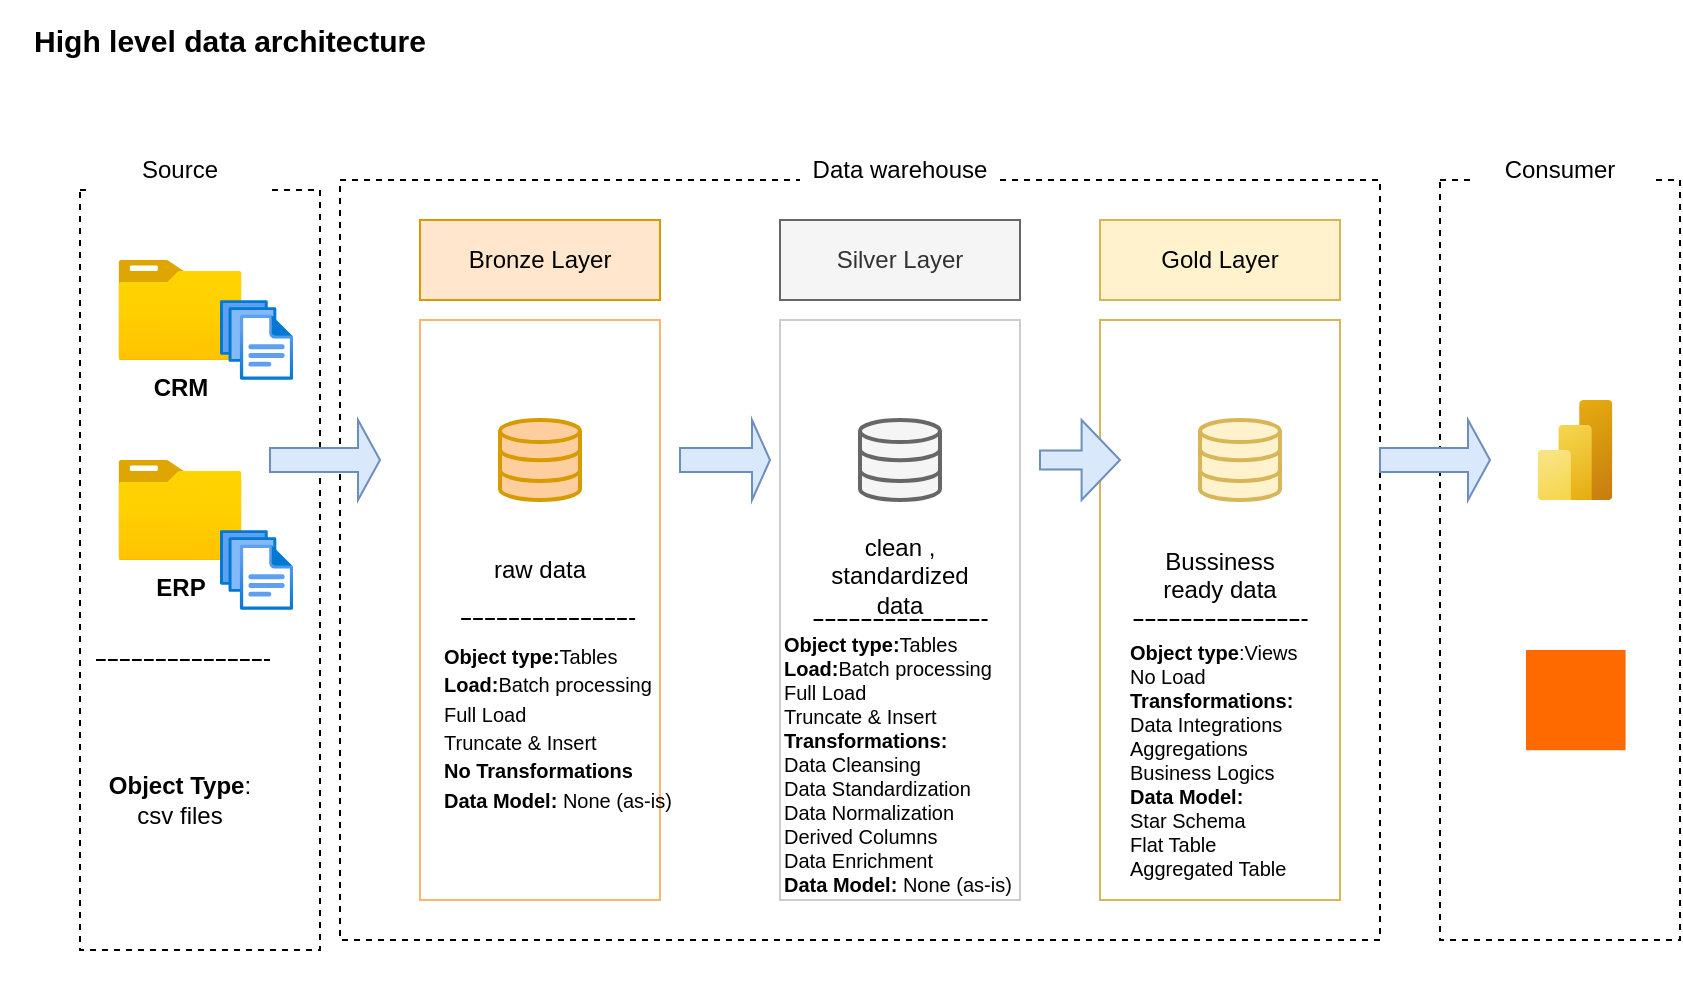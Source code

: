 <mxfile version="27.0.9">
  <diagram name="Page-1" id="2sFkyg8ZTUHlAqek48I9">
    <mxGraphModel dx="1158" dy="696" grid="1" gridSize="10" guides="1" tooltips="1" connect="1" arrows="1" fold="1" page="1" pageScale="1" pageWidth="850" pageHeight="1100" math="0" shadow="0">
      <root>
        <mxCell id="0" />
        <mxCell id="1" parent="0" />
        <mxCell id="rY8jB77WZfP0EvoolgEp-1" value="&lt;b&gt;&lt;font style=&quot;font-size: 15px;&quot;&gt;High level data architecture&lt;/font&gt;&lt;/b&gt;" style="text;html=1;align=center;verticalAlign=middle;whiteSpace=wrap;rounded=0;" vertex="1" parent="1">
          <mxGeometry y="10" width="230" height="40" as="geometry" />
        </mxCell>
        <mxCell id="rY8jB77WZfP0EvoolgEp-2" value="" style="rounded=0;whiteSpace=wrap;html=1;fillColor=none;dashed=1;fontColor=light-dark(#808080,#EDEDED);" vertex="1" parent="1">
          <mxGeometry x="40" y="105" width="120" height="380" as="geometry" />
        </mxCell>
        <mxCell id="rY8jB77WZfP0EvoolgEp-3" value="" style="rounded=0;whiteSpace=wrap;html=1;fillColor=none;dashed=1;fontColor=light-dark(#4f4f4f, #ededed);" vertex="1" parent="1">
          <mxGeometry x="170" y="100" width="520" height="380" as="geometry" />
        </mxCell>
        <mxCell id="rY8jB77WZfP0EvoolgEp-4" value="" style="rounded=0;whiteSpace=wrap;html=1;fillColor=none;dashed=1;fontColor=#808080;" vertex="1" parent="1">
          <mxGeometry x="720" y="100" width="120" height="380" as="geometry" />
        </mxCell>
        <mxCell id="rY8jB77WZfP0EvoolgEp-6" value="Source" style="rounded=0;whiteSpace=wrap;html=1;strokeColor=none;" vertex="1" parent="1">
          <mxGeometry x="45" y="80" width="90" height="30" as="geometry" />
        </mxCell>
        <mxCell id="rY8jB77WZfP0EvoolgEp-7" value="Data warehouse" style="rounded=0;whiteSpace=wrap;html=1;strokeColor=none;fontSize=12;" vertex="1" parent="1">
          <mxGeometry x="400" y="80" width="100" height="30" as="geometry" />
        </mxCell>
        <mxCell id="rY8jB77WZfP0EvoolgEp-8" value="Consumer" style="rounded=0;whiteSpace=wrap;html=1;strokeColor=none;" vertex="1" parent="1">
          <mxGeometry x="735" y="80" width="90" height="30" as="geometry" />
        </mxCell>
        <mxCell id="rY8jB77WZfP0EvoolgEp-9" value="Bronze Layer" style="rounded=0;whiteSpace=wrap;html=1;fillColor=#ffe6cc;strokeColor=#d79b00;" vertex="1" parent="1">
          <mxGeometry x="210" y="120" width="120" height="40" as="geometry" />
        </mxCell>
        <mxCell id="rY8jB77WZfP0EvoolgEp-11" value="" style="rounded=0;whiteSpace=wrap;html=1;fillColor=none;strokeColor=#FFB570;" vertex="1" parent="1">
          <mxGeometry x="210" y="170" width="120" height="290" as="geometry" />
        </mxCell>
        <mxCell id="rY8jB77WZfP0EvoolgEp-13" value="Silver Layer" style="rounded=0;whiteSpace=wrap;html=1;fillColor=#f5f5f5;strokeColor=#666666;fontColor=#333333;" vertex="1" parent="1">
          <mxGeometry x="390" y="120" width="120" height="40" as="geometry" />
        </mxCell>
        <mxCell id="rY8jB77WZfP0EvoolgEp-14" value="" style="rounded=0;whiteSpace=wrap;html=1;fillColor=none;strokeColor=#CCCCCC;" vertex="1" parent="1">
          <mxGeometry x="390" y="170" width="120" height="290" as="geometry" />
        </mxCell>
        <mxCell id="rY8jB77WZfP0EvoolgEp-15" value="Gold Layer" style="rounded=0;whiteSpace=wrap;html=1;fillColor=#fff2cc;strokeColor=#d6b656;" vertex="1" parent="1">
          <mxGeometry x="550" y="120" width="120" height="40" as="geometry" />
        </mxCell>
        <mxCell id="rY8jB77WZfP0EvoolgEp-16" value="" style="rounded=0;whiteSpace=wrap;html=1;fillColor=none;strokeColor=#d6b656;" vertex="1" parent="1">
          <mxGeometry x="550" y="170" width="120" height="290" as="geometry" />
        </mxCell>
        <mxCell id="rY8jB77WZfP0EvoolgEp-17" value="&lt;b&gt;CRM&lt;/b&gt;" style="image;aspect=fixed;html=1;points=[];align=center;fontSize=12;image=img/lib/azure2/general/Folder_Blank.svg;" vertex="1" parent="1">
          <mxGeometry x="59.19" y="140" width="61.61" height="50" as="geometry" />
        </mxCell>
        <mxCell id="rY8jB77WZfP0EvoolgEp-18" value="" style="image;aspect=fixed;html=1;points=[];align=center;fontSize=12;image=img/lib/azure2/general/Files.svg;" vertex="1" parent="1">
          <mxGeometry x="110" y="160" width="36.57" height="40" as="geometry" />
        </mxCell>
        <mxCell id="rY8jB77WZfP0EvoolgEp-23" value="&lt;b&gt;ERP&lt;/b&gt;" style="image;aspect=fixed;html=1;points=[];align=center;fontSize=12;image=img/lib/azure2/general/Folder_Blank.svg;" vertex="1" parent="1">
          <mxGeometry x="59.19" y="240" width="61.61" height="50" as="geometry" />
        </mxCell>
        <mxCell id="rY8jB77WZfP0EvoolgEp-24" value="" style="image;aspect=fixed;html=1;points=[];align=center;fontSize=12;image=img/lib/azure2/general/Files.svg;" vertex="1" parent="1">
          <mxGeometry x="110.0" y="275" width="36.57" height="40" as="geometry" />
        </mxCell>
        <mxCell id="rY8jB77WZfP0EvoolgEp-26" value="" style="endArrow=none;html=1;rounded=0;dashed=1;" edge="1" parent="1">
          <mxGeometry width="50" height="50" relative="1" as="geometry">
            <mxPoint x="135" y="340" as="sourcePoint" />
            <mxPoint x="134.81" y="340" as="targetPoint" />
            <Array as="points">
              <mxPoint x="92.43" y="340" />
              <mxPoint x="47.43" y="340" />
              <mxPoint x="102.43" y="340" />
            </Array>
          </mxGeometry>
        </mxCell>
        <mxCell id="rY8jB77WZfP0EvoolgEp-27" value="&lt;b&gt;Object Type&lt;/b&gt;: csv files" style="text;html=1;align=center;verticalAlign=middle;whiteSpace=wrap;rounded=0;" vertex="1" parent="1">
          <mxGeometry x="50" y="380" width="80" height="60" as="geometry" />
        </mxCell>
        <mxCell id="rY8jB77WZfP0EvoolgEp-28" value="" style="html=1;verticalLabelPosition=bottom;align=center;labelBackgroundColor=#ffffff;verticalAlign=top;strokeWidth=2;strokeColor=#d79b00;shadow=0;dashed=0;shape=mxgraph.ios7.icons.data;fillColor=#FFCE9F;" vertex="1" parent="1">
          <mxGeometry x="250" y="220" width="40" height="40" as="geometry" />
        </mxCell>
        <mxCell id="rY8jB77WZfP0EvoolgEp-29" value="" style="html=1;verticalLabelPosition=bottom;align=center;labelBackgroundColor=#ffffff;verticalAlign=top;strokeWidth=2;strokeColor=#666666;shadow=0;dashed=0;shape=mxgraph.ios7.icons.data;fillColor=#f5f5f5;fontColor=#333333;" vertex="1" parent="1">
          <mxGeometry x="430" y="220" width="40" height="40" as="geometry" />
        </mxCell>
        <mxCell id="rY8jB77WZfP0EvoolgEp-30" value="" style="html=1;verticalLabelPosition=bottom;align=center;labelBackgroundColor=#ffffff;verticalAlign=top;strokeWidth=2;strokeColor=#d6b656;shadow=0;dashed=0;shape=mxgraph.ios7.icons.data;fillColor=#fff2cc;" vertex="1" parent="1">
          <mxGeometry x="600" y="220" width="40" height="40" as="geometry" />
        </mxCell>
        <mxCell id="rY8jB77WZfP0EvoolgEp-32" value="" style="shape=singleArrow;whiteSpace=wrap;html=1;fillColor=#dae8fc;strokeColor=#6c8ebf;" vertex="1" parent="1">
          <mxGeometry x="135" y="220" width="55" height="40" as="geometry" />
        </mxCell>
        <mxCell id="rY8jB77WZfP0EvoolgEp-33" value="" style="shape=singleArrow;whiteSpace=wrap;html=1;fillColor=#dae8fc;strokeColor=#6c8ebf;" vertex="1" parent="1">
          <mxGeometry x="340" y="220" width="45" height="40" as="geometry" />
        </mxCell>
        <mxCell id="rY8jB77WZfP0EvoolgEp-34" value="" style="shape=singleArrow;whiteSpace=wrap;html=1;fillColor=#dae8fc;strokeColor=#6c8ebf;arrowWidth=0.24;arrowSize=0.48;" vertex="1" parent="1">
          <mxGeometry x="520" y="220" width="40" height="40" as="geometry" />
        </mxCell>
        <mxCell id="rY8jB77WZfP0EvoolgEp-35" value="" style="shape=singleArrow;whiteSpace=wrap;html=1;fillColor=#dae8fc;strokeColor=#6c8ebf;" vertex="1" parent="1">
          <mxGeometry x="690" y="220" width="55" height="40" as="geometry" />
        </mxCell>
        <mxCell id="rY8jB77WZfP0EvoolgEp-39" value="raw data" style="text;strokeColor=none;align=center;fillColor=none;html=1;verticalAlign=middle;whiteSpace=wrap;rounded=0;" vertex="1" parent="1">
          <mxGeometry x="240" y="280" width="60" height="30" as="geometry" />
        </mxCell>
        <mxCell id="rY8jB77WZfP0EvoolgEp-40" value="clean , standardized data&lt;div&gt;&lt;br&gt;&lt;/div&gt;" style="text;strokeColor=none;align=center;fillColor=none;html=1;verticalAlign=middle;whiteSpace=wrap;rounded=0;" vertex="1" parent="1">
          <mxGeometry x="420" y="290" width="60" height="30" as="geometry" />
        </mxCell>
        <mxCell id="rY8jB77WZfP0EvoolgEp-41" value="Bussiness ready data&lt;div&gt;&lt;br&gt;&lt;/div&gt;" style="text;strokeColor=none;align=center;fillColor=none;html=1;verticalAlign=middle;whiteSpace=wrap;rounded=0;" vertex="1" parent="1">
          <mxGeometry x="580" y="290" width="60" height="30" as="geometry" />
        </mxCell>
        <mxCell id="rY8jB77WZfP0EvoolgEp-42" value="" style="endArrow=none;html=1;rounded=0;dashed=1;" edge="1" parent="1">
          <mxGeometry width="50" height="50" relative="1" as="geometry">
            <mxPoint x="317.57" y="319.44" as="sourcePoint" />
            <mxPoint x="317.38" y="319.44" as="targetPoint" />
            <Array as="points">
              <mxPoint x="275" y="319.44" />
              <mxPoint x="230" y="319.44" />
              <mxPoint x="285" y="319.44" />
            </Array>
          </mxGeometry>
        </mxCell>
        <mxCell id="rY8jB77WZfP0EvoolgEp-43" value="" style="endArrow=none;html=1;rounded=0;dashed=1;" edge="1" parent="1">
          <mxGeometry width="50" height="50" relative="1" as="geometry">
            <mxPoint x="493.78" y="320" as="sourcePoint" />
            <mxPoint x="493.59" y="320" as="targetPoint" />
            <Array as="points">
              <mxPoint x="451.21" y="320" />
              <mxPoint x="406.21" y="320" />
              <mxPoint x="461.21" y="320" />
            </Array>
          </mxGeometry>
        </mxCell>
        <mxCell id="rY8jB77WZfP0EvoolgEp-44" value="" style="endArrow=none;html=1;rounded=0;dashed=1;" edge="1" parent="1">
          <mxGeometry width="50" height="50" relative="1" as="geometry">
            <mxPoint x="653.79" y="320" as="sourcePoint" />
            <mxPoint x="653.6" y="320" as="targetPoint" />
            <Array as="points">
              <mxPoint x="566.22" y="320" />
              <mxPoint x="621.22" y="320" />
            </Array>
          </mxGeometry>
        </mxCell>
        <mxCell id="rY8jB77WZfP0EvoolgEp-45" value="&lt;font style=&quot;font-size: 10px;&quot;&gt;&lt;b&gt;Object type:&lt;/b&gt;Tables&lt;/font&gt;&lt;div&gt;&lt;span style=&quot;font-size: 10px;&quot;&gt;&lt;b&gt;Load:&lt;/b&gt;Batch processing&lt;/span&gt;&lt;/div&gt;&lt;div&gt;&lt;span style=&quot;font-size: 10px;&quot;&gt;Full Load&lt;/span&gt;&lt;/div&gt;&lt;div&gt;&lt;span style=&quot;font-size: 10px;&quot;&gt;Truncate &amp;amp; Insert&lt;/span&gt;&lt;/div&gt;&lt;div&gt;&lt;div style=&quot;&quot;&gt;&lt;span style=&quot;font-size: 10px;&quot;&gt;&lt;b&gt;No Transformations&lt;/b&gt;&lt;/span&gt;&lt;/div&gt;&lt;div style=&quot;&quot;&gt;&lt;span style=&quot;font-size: 10px;&quot;&gt;&lt;b&gt;Data Model:&lt;/b&gt; None (as-is)&lt;/span&gt;&lt;/div&gt;&lt;/div&gt;&lt;div&gt;&lt;span style=&quot;font-size: 10px;&quot;&gt;&lt;br&gt;&lt;/span&gt;&lt;div&gt;&lt;span style=&quot;font-size: 10px;&quot;&gt;&lt;br&gt;&lt;/span&gt;&lt;div&gt;&lt;br&gt;&lt;/div&gt;&lt;/div&gt;&lt;/div&gt;" style="text;html=1;align=left;verticalAlign=middle;whiteSpace=wrap;rounded=0;" vertex="1" parent="1">
          <mxGeometry x="220" y="330" width="130" height="130" as="geometry" />
        </mxCell>
        <mxCell id="rY8jB77WZfP0EvoolgEp-46" value="&lt;font&gt;&lt;b&gt;Object type:&lt;/b&gt;Tables&lt;/font&gt;&lt;div&gt;&lt;span&gt;&lt;b&gt;Load:&lt;/b&gt;Batch processing&lt;/span&gt;&lt;/div&gt;&lt;div&gt;&lt;span&gt;Full Load&lt;/span&gt;&lt;/div&gt;&lt;div&gt;&lt;span&gt;Truncate &amp;amp; Insert&lt;/span&gt;&lt;/div&gt;&lt;div&gt;&lt;div&gt;&lt;span&gt;&lt;b&gt;Transformations:&lt;/b&gt;&lt;/span&gt;&lt;/div&gt;&lt;div&gt;&lt;span&gt;Data Cleansing&lt;/span&gt;&lt;/div&gt;&lt;div&gt;&lt;span&gt;Data Standardization&lt;/span&gt;&lt;/div&gt;&lt;div&gt;&lt;span&gt;Data Normalization&lt;/span&gt;&lt;/div&gt;&lt;div&gt;&lt;span&gt;Derived Columns&lt;/span&gt;&lt;/div&gt;&lt;div&gt;&lt;span&gt;Data Enrichment&lt;/span&gt;&lt;/div&gt;&lt;div&gt;&lt;span&gt;&lt;b&gt;Data Model:&lt;/b&gt; None (as-is)&lt;/span&gt;&lt;/div&gt;&lt;/div&gt;&lt;div&gt;&lt;span&gt;&lt;br&gt;&lt;/span&gt;&lt;div&gt;&lt;span&gt;&lt;br&gt;&lt;/span&gt;&lt;div&gt;&lt;br&gt;&lt;/div&gt;&lt;/div&gt;&lt;/div&gt;" style="text;html=1;align=left;verticalAlign=middle;whiteSpace=wrap;rounded=0;fontSize=10;" vertex="1" parent="1">
          <mxGeometry x="390" y="310" width="120" height="200" as="geometry" />
        </mxCell>
        <mxCell id="rY8jB77WZfP0EvoolgEp-47" value="&lt;font&gt;&lt;b&gt;Object type&lt;/b&gt;:Views&lt;/font&gt;&lt;div&gt;&lt;font&gt;No Load&lt;/font&gt;&lt;/div&gt;&lt;div&gt;&lt;font&gt;&lt;b&gt;Transformations:&lt;/b&gt;&lt;/font&gt;&lt;/div&gt;&lt;div&gt;&lt;font&gt;Data Integrations&lt;/font&gt;&lt;/div&gt;&lt;div&gt;&lt;font&gt;Aggregations&lt;/font&gt;&lt;/div&gt;&lt;div&gt;&lt;font&gt;Business Logics&lt;/font&gt;&lt;/div&gt;&lt;div&gt;&lt;font&gt;&lt;b&gt;Data Model:&lt;/b&gt;&lt;/font&gt;&lt;/div&gt;&lt;div&gt;&lt;font&gt;Star Schema&lt;/font&gt;&lt;/div&gt;&lt;div&gt;&lt;font&gt;Flat Table&lt;/font&gt;&lt;/div&gt;&lt;div&gt;&lt;font&gt;Aggregated Table&lt;/font&gt;&lt;/div&gt;" style="text;html=1;align=left;verticalAlign=middle;whiteSpace=wrap;rounded=0;fontSize=10;" vertex="1" parent="1">
          <mxGeometry x="562.5" y="320" width="95" height="140" as="geometry" />
        </mxCell>
        <mxCell id="rY8jB77WZfP0EvoolgEp-48" value="" style="image;aspect=fixed;html=1;points=[];align=center;fontSize=12;image=img/lib/azure2/analytics/Power_BI_Embedded.svg;" vertex="1" parent="1">
          <mxGeometry x="768.75" y="210" width="37.5" height="50" as="geometry" />
        </mxCell>
        <mxCell id="rY8jB77WZfP0EvoolgEp-51" value="" style="points=[];aspect=fixed;html=1;align=center;shadow=0;dashed=0;fillColor=#FF6A00;strokeColor=none;shape=mxgraph.alibaba_cloud.machine_learning;" vertex="1" parent="1">
          <mxGeometry x="763" y="335" width="49.8" height="50.1" as="geometry" />
        </mxCell>
      </root>
    </mxGraphModel>
  </diagram>
</mxfile>
